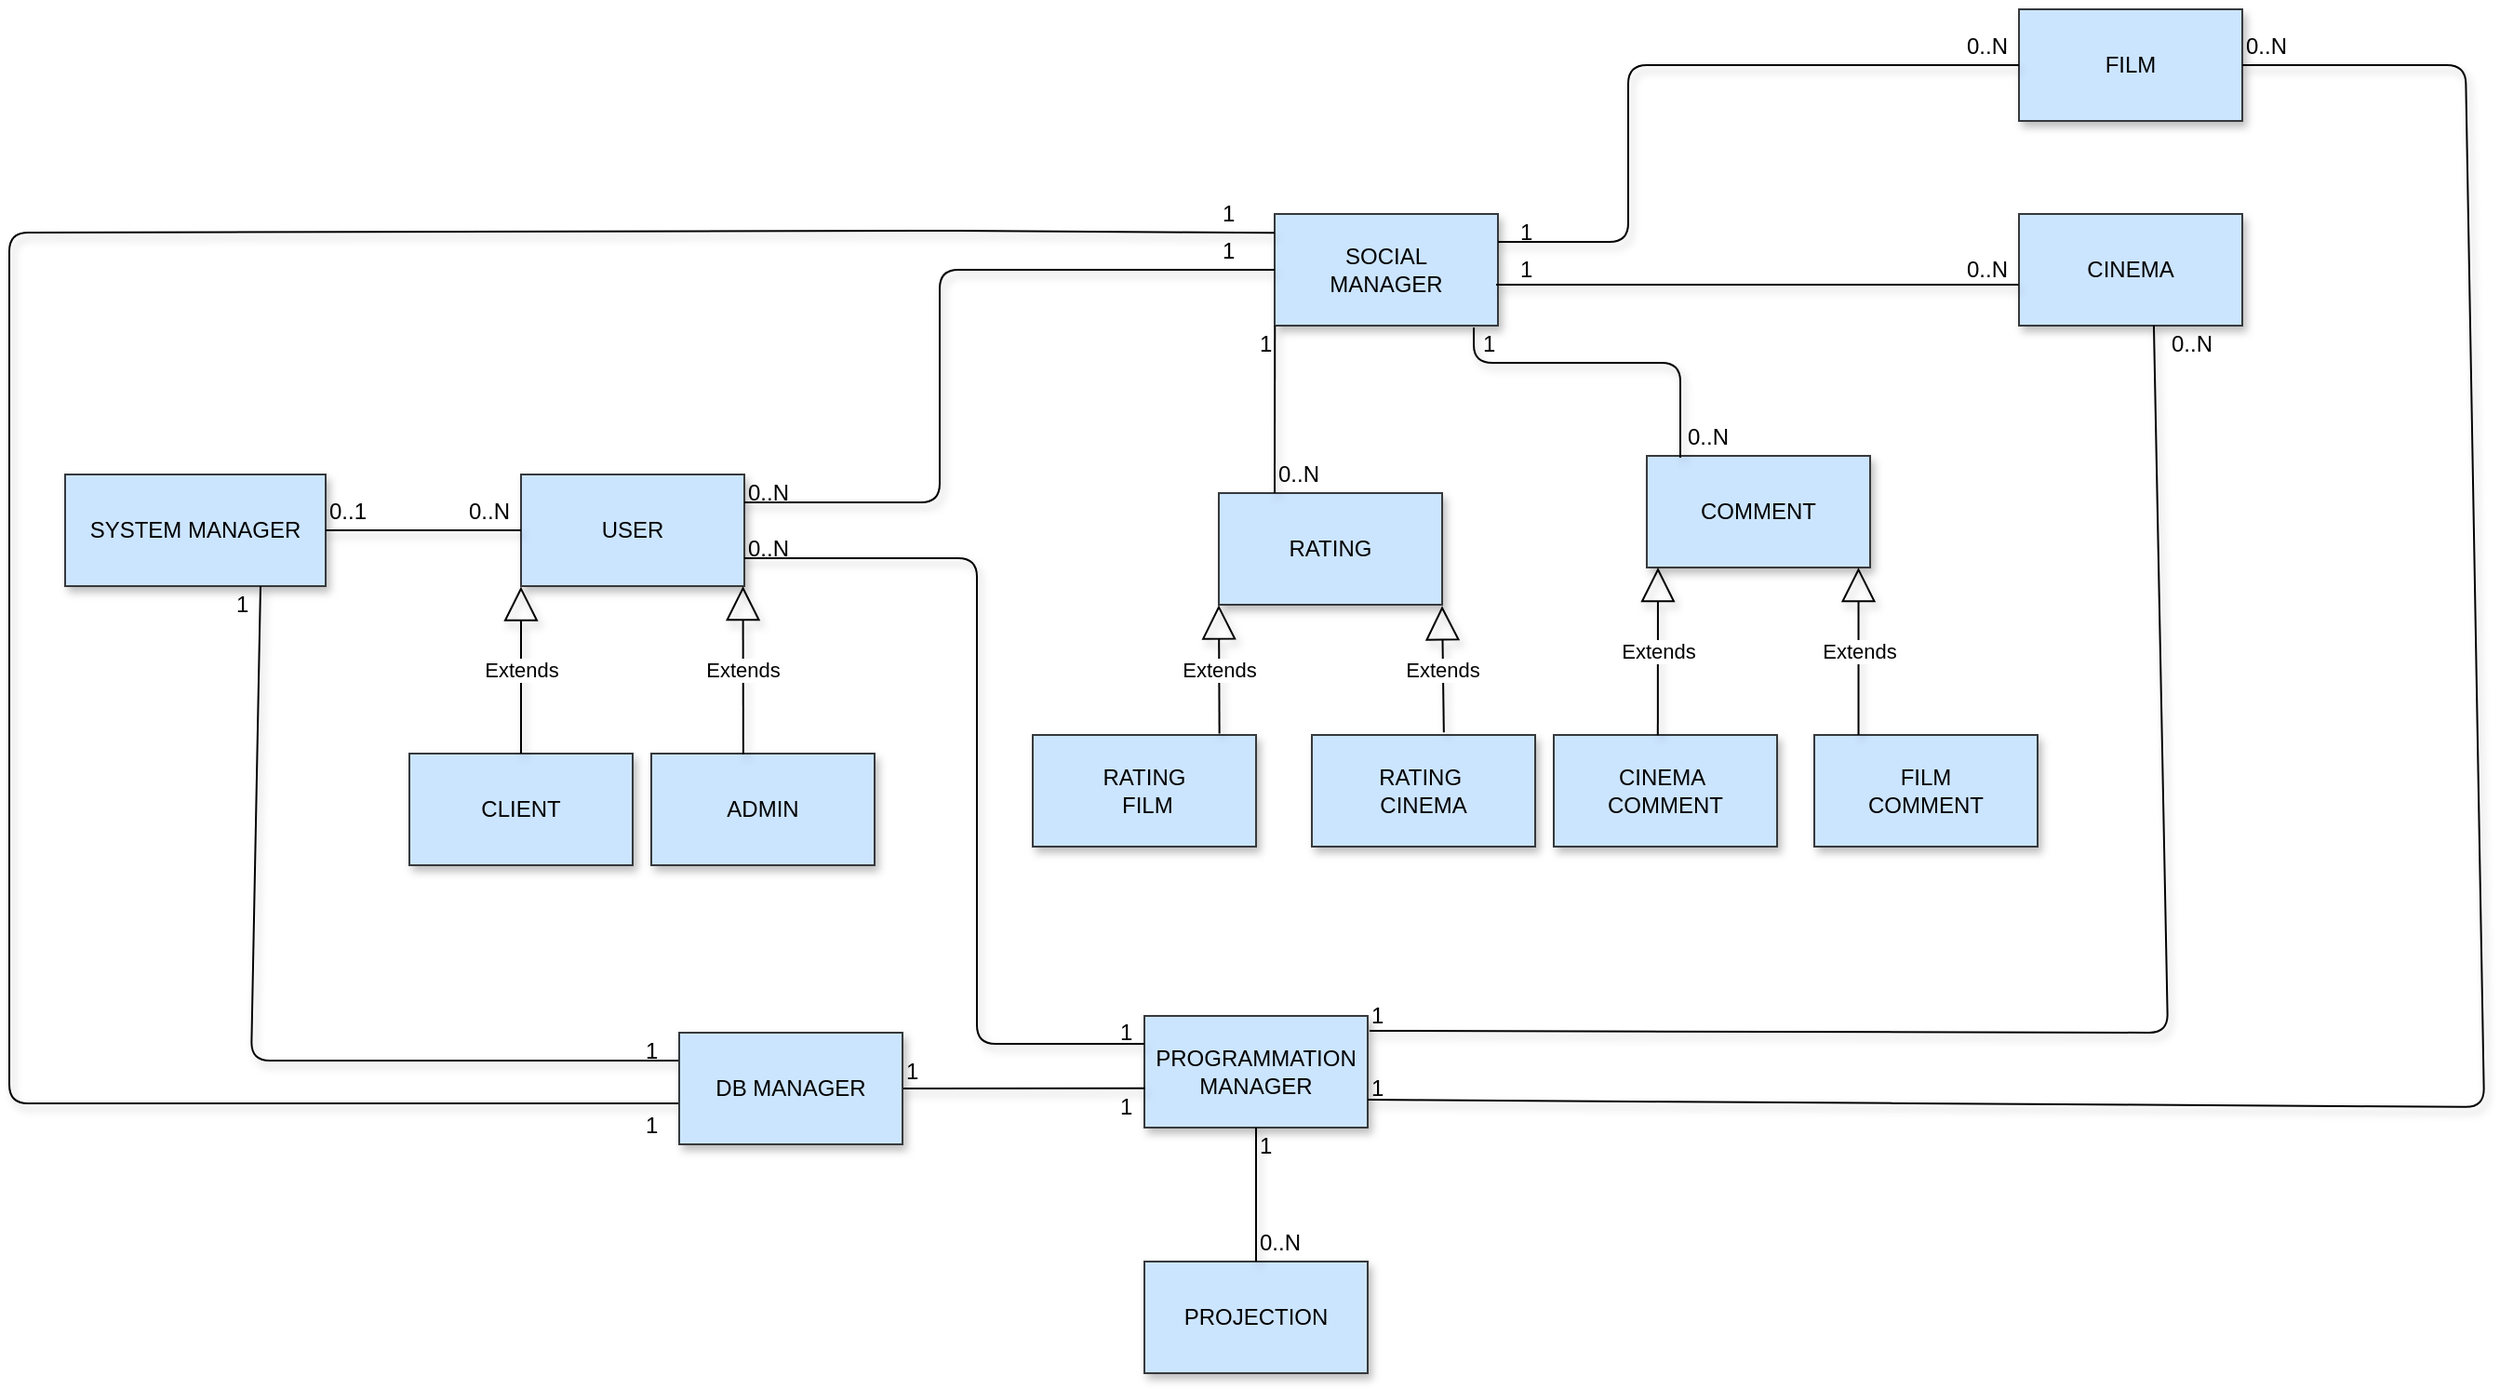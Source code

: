 <mxfile version="12.1.0" type="device" pages="1"><diagram id="Bxf1iPgv2D-pFVaHU1Q9" name="Pagina-1"><mxGraphModel dx="2370" dy="811" grid="1" gridSize="10" guides="1" tooltips="1" connect="1" arrows="1" fold="1" page="1" pageScale="1" pageWidth="827" pageHeight="1169" math="0" shadow="0"><root><mxCell id="0"/><mxCell id="1" parent="0"/><mxCell id="x7nz9GGV9tn5JTqJILxh-1" value="PROJECTION" style="rounded=0;whiteSpace=wrap;html=1;fillColor=#cce5ff;strokeColor=#36393d;shadow=1;" vertex="1" parent="1"><mxGeometry x="510" y="913" width="120" height="60" as="geometry"/></mxCell><mxCell id="x7nz9GGV9tn5JTqJILxh-2" value="PROGRAMMATION&lt;br&gt;MANAGER" style="rounded=0;whiteSpace=wrap;html=1;fillColor=#cce5ff;strokeColor=#36393d;shadow=1;" vertex="1" parent="1"><mxGeometry x="510" y="781" width="120" height="60" as="geometry"/></mxCell><mxCell id="x7nz9GGV9tn5JTqJILxh-3" value="CINEMA" style="rounded=0;whiteSpace=wrap;html=1;fillColor=#cce5ff;strokeColor=#36393d;shadow=1;" vertex="1" parent="1"><mxGeometry x="980" y="350" width="120" height="60" as="geometry"/></mxCell><mxCell id="x7nz9GGV9tn5JTqJILxh-4" value="FILM" style="rounded=0;whiteSpace=wrap;html=1;fillColor=#cce5ff;strokeColor=#36393d;shadow=1;" vertex="1" parent="1"><mxGeometry x="980" y="240" width="120" height="60" as="geometry"/></mxCell><mxCell id="x7nz9GGV9tn5JTqJILxh-5" value="FILM &lt;br&gt;COMMENT" style="rounded=0;whiteSpace=wrap;html=1;fillColor=#cce5ff;strokeColor=#36393d;shadow=1;" vertex="1" parent="1"><mxGeometry x="870" y="630" width="120" height="60" as="geometry"/></mxCell><mxCell id="x7nz9GGV9tn5JTqJILxh-6" value="CINEMA&amp;nbsp;&lt;br&gt;COMMENT" style="rounded=0;whiteSpace=wrap;html=1;fillColor=#cce5ff;strokeColor=#36393d;shadow=1;" vertex="1" parent="1"><mxGeometry x="730" y="630" width="120" height="60" as="geometry"/></mxCell><mxCell id="x7nz9GGV9tn5JTqJILxh-8" value="RATING&amp;nbsp;&lt;br&gt;CINEMA" style="rounded=0;whiteSpace=wrap;html=1;fillColor=#cce5ff;strokeColor=#36393d;shadow=1;" vertex="1" parent="1"><mxGeometry x="600" y="630" width="120" height="60" as="geometry"/></mxCell><mxCell id="x7nz9GGV9tn5JTqJILxh-9" value="RATING&lt;br&gt;&amp;nbsp;FILM" style="rounded=0;whiteSpace=wrap;html=1;fillColor=#cce5ff;strokeColor=#36393d;shadow=1;" vertex="1" parent="1"><mxGeometry x="450" y="630" width="120" height="60" as="geometry"/></mxCell><mxCell id="x7nz9GGV9tn5JTqJILxh-10" value="COMMENT" style="rounded=0;whiteSpace=wrap;html=1;fillColor=#cce5ff;strokeColor=#36393d;shadow=1;" vertex="1" parent="1"><mxGeometry x="780" y="480" width="120" height="60" as="geometry"/></mxCell><mxCell id="x7nz9GGV9tn5JTqJILxh-11" value="RATING" style="rounded=0;whiteSpace=wrap;html=1;fillColor=#cce5ff;strokeColor=#36393d;shadow=1;" vertex="1" parent="1"><mxGeometry x="550" y="500" width="120" height="60" as="geometry"/></mxCell><mxCell id="x7nz9GGV9tn5JTqJILxh-12" value="SOCIAL&lt;br&gt;MANAGER" style="rounded=0;whiteSpace=wrap;html=1;fillColor=#cce5ff;strokeColor=#36393d;shadow=1;" vertex="1" parent="1"><mxGeometry x="580" y="350" width="120" height="60" as="geometry"/></mxCell><mxCell id="x7nz9GGV9tn5JTqJILxh-13" value="ADMIN" style="rounded=0;whiteSpace=wrap;html=1;fillColor=#cce5ff;strokeColor=#36393d;shadow=1;" vertex="1" parent="1"><mxGeometry x="245" y="640" width="120" height="60" as="geometry"/></mxCell><mxCell id="x7nz9GGV9tn5JTqJILxh-14" value="CLIENT" style="rounded=0;whiteSpace=wrap;html=1;fillColor=#cce5ff;strokeColor=#36393d;shadow=1;" vertex="1" parent="1"><mxGeometry x="115" y="640" width="120" height="60" as="geometry"/></mxCell><mxCell id="x7nz9GGV9tn5JTqJILxh-15" value="USER" style="rounded=0;whiteSpace=wrap;html=1;fillColor=#cce5ff;strokeColor=#36393d;shadow=1;" vertex="1" parent="1"><mxGeometry x="175" y="490" width="120" height="60" as="geometry"/></mxCell><mxCell id="x7nz9GGV9tn5JTqJILxh-16" value="SYSTEM MANAGER" style="rounded=0;whiteSpace=wrap;html=1;fillColor=#cce5ff;strokeColor=#36393d;shadow=1;" vertex="1" parent="1"><mxGeometry x="-70" y="490" width="140" height="60" as="geometry"/></mxCell><mxCell id="x7nz9GGV9tn5JTqJILxh-17" value="" style="endArrow=none;html=1;exitX=1;exitY=0.5;exitDx=0;exitDy=0;entryX=0;entryY=0.5;entryDx=0;entryDy=0;shadow=1;" edge="1" parent="1" source="x7nz9GGV9tn5JTqJILxh-16" target="x7nz9GGV9tn5JTqJILxh-15"><mxGeometry width="50" height="50" relative="1" as="geometry"><mxPoint x="190" y="470" as="sourcePoint"/><mxPoint x="140" y="450" as="targetPoint"/></mxGeometry></mxCell><mxCell id="x7nz9GGV9tn5JTqJILxh-18" value="" style="endArrow=none;html=1;entryX=0;entryY=0.5;entryDx=0;entryDy=0;exitX=1;exitY=0.25;exitDx=0;exitDy=0;shadow=1;" edge="1" parent="1" source="x7nz9GGV9tn5JTqJILxh-15" target="x7nz9GGV9tn5JTqJILxh-12"><mxGeometry width="50" height="50" relative="1" as="geometry"><mxPoint x="40" y="640" as="sourcePoint"/><mxPoint x="90" y="590" as="targetPoint"/><Array as="points"><mxPoint x="400" y="505"/><mxPoint x="400" y="380"/></Array></mxGeometry></mxCell><mxCell id="x7nz9GGV9tn5JTqJILxh-19" value="Extends" style="endArrow=block;endSize=16;endFill=0;html=1;exitX=0.5;exitY=0;exitDx=0;exitDy=0;entryX=0;entryY=1.005;entryDx=0;entryDy=0;entryPerimeter=0;shadow=1;" edge="1" parent="1" source="x7nz9GGV9tn5JTqJILxh-14" target="x7nz9GGV9tn5JTqJILxh-15"><mxGeometry width="160" relative="1" as="geometry"><mxPoint x="245" y="810" as="sourcePoint"/><mxPoint x="186" y="552" as="targetPoint"/></mxGeometry></mxCell><mxCell id="x7nz9GGV9tn5JTqJILxh-20" value="Extends" style="endArrow=block;endSize=16;endFill=0;html=1;entryX=0.994;entryY=1;entryDx=0;entryDy=0;exitX=0.412;exitY=0.006;exitDx=0;exitDy=0;exitPerimeter=0;entryPerimeter=0;shadow=1;" edge="1" parent="1" source="x7nz9GGV9tn5JTqJILxh-13" target="x7nz9GGV9tn5JTqJILxh-15"><mxGeometry width="160" relative="1" as="geometry"><mxPoint x="255" y="820" as="sourcePoint"/><mxPoint x="415" y="820" as="targetPoint"/></mxGeometry></mxCell><mxCell id="x7nz9GGV9tn5JTqJILxh-21" value="Extends" style="endArrow=block;endSize=16;endFill=0;html=1;entryX=0;entryY=1.003;entryDx=0;entryDy=0;entryPerimeter=0;exitX=0.836;exitY=-0.012;exitDx=0;exitDy=0;exitPerimeter=0;shadow=1;" edge="1" parent="1" source="x7nz9GGV9tn5JTqJILxh-9" target="x7nz9GGV9tn5JTqJILxh-11"><mxGeometry width="160" relative="1" as="geometry"><mxPoint x="500" y="650" as="sourcePoint"/><mxPoint x="360" y="690" as="targetPoint"/></mxGeometry></mxCell><mxCell id="x7nz9GGV9tn5JTqJILxh-22" value="Extends" style="endArrow=block;endSize=16;endFill=0;html=1;entryX=1;entryY=1.011;entryDx=0;entryDy=0;exitX=0.591;exitY=-0.022;exitDx=0;exitDy=0;entryPerimeter=0;exitPerimeter=0;shadow=1;" edge="1" parent="1" source="x7nz9GGV9tn5JTqJILxh-8" target="x7nz9GGV9tn5JTqJILxh-11"><mxGeometry width="160" relative="1" as="geometry"><mxPoint x="660" y="640" as="sourcePoint"/><mxPoint x="370" y="700" as="targetPoint"/></mxGeometry></mxCell><mxCell id="x7nz9GGV9tn5JTqJILxh-23" value="Extends" style="endArrow=block;endSize=16;endFill=0;html=1;exitX=0.466;exitY=0.003;exitDx=0;exitDy=0;exitPerimeter=0;shadow=1;" edge="1" parent="1" source="x7nz9GGV9tn5JTqJILxh-6"><mxGeometry width="160" relative="1" as="geometry"><mxPoint x="710" y="670" as="sourcePoint"/><mxPoint x="786" y="540" as="targetPoint"/></mxGeometry></mxCell><mxCell id="x7nz9GGV9tn5JTqJILxh-24" value="Extends" style="endArrow=block;endSize=16;endFill=0;html=1;entryX=0.948;entryY=1.001;entryDx=0;entryDy=0;entryPerimeter=0;exitX=0.198;exitY=0;exitDx=0;exitDy=0;exitPerimeter=0;shadow=1;" edge="1" parent="1" source="x7nz9GGV9tn5JTqJILxh-5" target="x7nz9GGV9tn5JTqJILxh-10"><mxGeometry width="160" relative="1" as="geometry"><mxPoint x="810" y="660" as="sourcePoint"/><mxPoint x="390" y="720" as="targetPoint"/></mxGeometry></mxCell><mxCell id="x7nz9GGV9tn5JTqJILxh-25" value="" style="endArrow=none;html=1;entryX=0;entryY=0.5;entryDx=0;entryDy=0;exitX=1;exitY=0.25;exitDx=0;exitDy=0;shadow=1;" edge="1" parent="1" source="x7nz9GGV9tn5JTqJILxh-12" target="x7nz9GGV9tn5JTqJILxh-4"><mxGeometry width="50" height="50" relative="1" as="geometry"><mxPoint x="50" y="650" as="sourcePoint"/><mxPoint x="100" y="600" as="targetPoint"/><Array as="points"><mxPoint x="770" y="365"/><mxPoint x="770" y="270"/></Array></mxGeometry></mxCell><mxCell id="x7nz9GGV9tn5JTqJILxh-26" value="" style="endArrow=none;html=1;entryX=0.001;entryY=1.003;entryDx=0;entryDy=0;entryPerimeter=0;exitX=0.25;exitY=0;exitDx=0;exitDy=0;shadow=1;" edge="1" parent="1" source="x7nz9GGV9tn5JTqJILxh-11" target="x7nz9GGV9tn5JTqJILxh-12"><mxGeometry width="50" height="50" relative="1" as="geometry"><mxPoint x="587" y="489" as="sourcePoint"/><mxPoint x="110" y="610" as="targetPoint"/></mxGeometry></mxCell><mxCell id="x7nz9GGV9tn5JTqJILxh-27" value="" style="endArrow=none;html=1;exitX=0.15;exitY=0.017;exitDx=0;exitDy=0;exitPerimeter=0;entryX=0.892;entryY=1.017;entryDx=0;entryDy=0;entryPerimeter=0;shadow=1;" edge="1" parent="1" source="x7nz9GGV9tn5JTqJILxh-10" target="x7nz9GGV9tn5JTqJILxh-12"><mxGeometry width="50" height="50" relative="1" as="geometry"><mxPoint x="70" y="670" as="sourcePoint"/><mxPoint x="120" y="620" as="targetPoint"/><Array as="points"><mxPoint x="798" y="430"/><mxPoint x="687" y="430"/></Array></mxGeometry></mxCell><mxCell id="x7nz9GGV9tn5JTqJILxh-28" value="" style="endArrow=none;html=1;entryX=0.75;entryY=1;entryDx=0;entryDy=0;exitX=0;exitY=0.25;exitDx=0;exitDy=0;shadow=1;" edge="1" parent="1" source="x7nz9GGV9tn5JTqJILxh-40" target="x7nz9GGV9tn5JTqJILxh-16"><mxGeometry width="50" height="50" relative="1" as="geometry"><mxPoint x="80" y="680" as="sourcePoint"/><mxPoint x="130" y="630" as="targetPoint"/><Array as="points"><mxPoint x="30" y="805"/></Array></mxGeometry></mxCell><mxCell id="x7nz9GGV9tn5JTqJILxh-30" value="" style="endArrow=none;html=1;exitX=0;exitY=0.633;exitDx=0;exitDy=0;exitPerimeter=0;entryX=-0.001;entryY=0.168;entryDx=0;entryDy=0;entryPerimeter=0;shadow=1;" edge="1" parent="1" source="x7nz9GGV9tn5JTqJILxh-40" target="x7nz9GGV9tn5JTqJILxh-12"><mxGeometry width="50" height="50" relative="1" as="geometry"><mxPoint x="100" y="700" as="sourcePoint"/><mxPoint x="150" y="650" as="targetPoint"/><Array as="points"><mxPoint x="-100" y="828"/><mxPoint x="-100" y="360"/><mxPoint x="400" y="359"/></Array></mxGeometry></mxCell><mxCell id="x7nz9GGV9tn5JTqJILxh-31" value="" style="endArrow=none;html=1;entryX=1;entryY=0.75;entryDx=0;entryDy=0;exitX=0;exitY=0.25;exitDx=0;exitDy=0;shadow=1;" edge="1" parent="1" source="x7nz9GGV9tn5JTqJILxh-2" target="x7nz9GGV9tn5JTqJILxh-15"><mxGeometry width="50" height="50" relative="1" as="geometry"><mxPoint x="110" y="710" as="sourcePoint"/><mxPoint x="160" y="660" as="targetPoint"/><Array as="points"><mxPoint x="420" y="796"/><mxPoint x="420" y="535"/></Array></mxGeometry></mxCell><mxCell id="x7nz9GGV9tn5JTqJILxh-32" value="" style="endArrow=none;html=1;exitX=0.002;exitY=0.647;exitDx=0;exitDy=0;entryX=1;entryY=0.5;entryDx=0;entryDy=0;exitPerimeter=0;shadow=1;" edge="1" parent="1" source="x7nz9GGV9tn5JTqJILxh-2" target="x7nz9GGV9tn5JTqJILxh-40"><mxGeometry width="50" height="50" relative="1" as="geometry"><mxPoint x="120" y="720" as="sourcePoint"/><mxPoint x="170" y="670" as="targetPoint"/><Array as="points"/></mxGeometry></mxCell><mxCell id="x7nz9GGV9tn5JTqJILxh-33" value="" style="endArrow=none;html=1;entryX=0.5;entryY=1;entryDx=0;entryDy=0;exitX=0.5;exitY=0;exitDx=0;exitDy=0;shadow=1;" edge="1" parent="1" source="x7nz9GGV9tn5JTqJILxh-1" target="x7nz9GGV9tn5JTqJILxh-2"><mxGeometry width="50" height="50" relative="1" as="geometry"><mxPoint x="130" y="730" as="sourcePoint"/><mxPoint x="180" y="680" as="targetPoint"/></mxGeometry></mxCell><mxCell id="x7nz9GGV9tn5JTqJILxh-34" value="" style="endArrow=none;html=1;entryX=1;entryY=0.75;entryDx=0;entryDy=0;exitX=1;exitY=0.5;exitDx=0;exitDy=0;shadow=1;" edge="1" parent="1" source="x7nz9GGV9tn5JTqJILxh-4" target="x7nz9GGV9tn5JTqJILxh-2"><mxGeometry width="50" height="50" relative="1" as="geometry"><mxPoint x="140" y="740" as="sourcePoint"/><mxPoint x="190" y="690" as="targetPoint"/><Array as="points"><mxPoint x="1220" y="270"/><mxPoint x="1230" y="830"/></Array></mxGeometry></mxCell><mxCell id="x7nz9GGV9tn5JTqJILxh-35" value="" style="endArrow=none;html=1;entryX=1.008;entryY=0.133;entryDx=0;entryDy=0;exitX=0.604;exitY=0.999;exitDx=0;exitDy=0;exitPerimeter=0;entryPerimeter=0;shadow=1;" edge="1" parent="1" source="x7nz9GGV9tn5JTqJILxh-3" target="x7nz9GGV9tn5JTqJILxh-2"><mxGeometry width="50" height="50" relative="1" as="geometry"><mxPoint x="1030" y="811" as="sourcePoint"/><mxPoint x="200" y="700" as="targetPoint"/><Array as="points"><mxPoint x="1060" y="790"/></Array></mxGeometry></mxCell><mxCell id="x7nz9GGV9tn5JTqJILxh-36" value="" style="endArrow=none;html=1;entryX=0.992;entryY=0.633;entryDx=0;entryDy=0;entryPerimeter=0;exitX=-0.002;exitY=0.633;exitDx=0;exitDy=0;exitPerimeter=0;shadow=1;" edge="1" parent="1" source="x7nz9GGV9tn5JTqJILxh-3" target="x7nz9GGV9tn5JTqJILxh-12"><mxGeometry width="50" height="50" relative="1" as="geometry"><mxPoint x="160" y="760" as="sourcePoint"/><mxPoint x="210" y="710" as="targetPoint"/></mxGeometry></mxCell><mxCell id="x7nz9GGV9tn5JTqJILxh-40" value="DB MANAGER" style="rounded=0;whiteSpace=wrap;html=1;fillColor=#cce5ff;strokeColor=#36393d;shadow=1;" vertex="1" parent="1"><mxGeometry x="260" y="790" width="120" height="60" as="geometry"/></mxCell><mxCell id="x7nz9GGV9tn5JTqJILxh-41" value="1" style="text;html=1;resizable=0;points=[];autosize=1;align=left;verticalAlign=top;spacingTop=-4;shadow=1;" vertex="1" parent="1"><mxGeometry x="570.069" y="410" width="20" height="20" as="geometry"/></mxCell><mxCell id="x7nz9GGV9tn5JTqJILxh-42" value="1" style="text;html=1;resizable=0;points=[];autosize=1;align=left;verticalAlign=top;spacingTop=-4;shadow=1;" vertex="1" parent="1"><mxGeometry x="550.069" y="360" width="20" height="20" as="geometry"/></mxCell><mxCell id="x7nz9GGV9tn5JTqJILxh-43" value="1" style="text;html=1;resizable=0;points=[];autosize=1;align=left;verticalAlign=top;spacingTop=-4;shadow=1;" vertex="1" parent="1"><mxGeometry x="550.069" y="340" width="20" height="20" as="geometry"/></mxCell><mxCell id="x7nz9GGV9tn5JTqJILxh-44" value="1" style="text;html=1;resizable=0;points=[];autosize=1;align=left;verticalAlign=top;spacingTop=-4;shadow=1;" vertex="1" parent="1"><mxGeometry x="690.069" y="410" width="20" height="20" as="geometry"/></mxCell><mxCell id="x7nz9GGV9tn5JTqJILxh-45" value="1" style="text;html=1;resizable=0;points=[];autosize=1;align=left;verticalAlign=top;spacingTop=-4;shadow=1;" vertex="1" parent="1"><mxGeometry x="710.069" y="370" width="20" height="20" as="geometry"/></mxCell><mxCell id="x7nz9GGV9tn5JTqJILxh-46" value="1" style="text;html=1;resizable=0;points=[];autosize=1;align=left;verticalAlign=top;spacingTop=-4;shadow=1;" vertex="1" parent="1"><mxGeometry x="710.069" y="350" width="20" height="20" as="geometry"/></mxCell><mxCell id="x7nz9GGV9tn5JTqJILxh-47" value="1" style="text;html=1;resizable=0;points=[];autosize=1;align=left;verticalAlign=top;spacingTop=-4;shadow=1;" vertex="1" parent="1"><mxGeometry x="494.929" y="780" width="20" height="20" as="geometry"/></mxCell><mxCell id="x7nz9GGV9tn5JTqJILxh-48" value="1" style="text;html=1;resizable=0;points=[];autosize=1;align=left;verticalAlign=top;spacingTop=-4;shadow=1;" vertex="1" parent="1"><mxGeometry x="494.929" y="820" width="20" height="20" as="geometry"/></mxCell><mxCell id="x7nz9GGV9tn5JTqJILxh-49" value="1" style="text;html=1;resizable=0;points=[];autosize=1;align=left;verticalAlign=top;spacingTop=-4;shadow=1;" vertex="1" parent="1"><mxGeometry x="569.929" y="841" width="20" height="20" as="geometry"/></mxCell><mxCell id="x7nz9GGV9tn5JTqJILxh-50" value="1" style="text;html=1;resizable=0;points=[];autosize=1;align=left;verticalAlign=top;spacingTop=-4;shadow=1;" vertex="1" parent="1"><mxGeometry x="629.929" y="810" width="20" height="20" as="geometry"/></mxCell><mxCell id="x7nz9GGV9tn5JTqJILxh-51" value="1" style="text;html=1;resizable=0;points=[];autosize=1;align=left;verticalAlign=top;spacingTop=-4;shadow=1;" vertex="1" parent="1"><mxGeometry x="629.929" y="771" width="20" height="20" as="geometry"/></mxCell><mxCell id="x7nz9GGV9tn5JTqJILxh-52" value="1" style="text;html=1;resizable=0;points=[];autosize=1;align=left;verticalAlign=top;spacingTop=-4;shadow=1;" vertex="1" parent="1"><mxGeometry x="240.143" y="830" width="20" height="20" as="geometry"/></mxCell><mxCell id="x7nz9GGV9tn5JTqJILxh-53" value="1" style="text;html=1;resizable=0;points=[];autosize=1;align=left;verticalAlign=top;spacingTop=-4;shadow=1;" vertex="1" parent="1"><mxGeometry x="240.143" y="790" width="20" height="20" as="geometry"/></mxCell><mxCell id="x7nz9GGV9tn5JTqJILxh-54" value="1" style="text;html=1;resizable=0;points=[];autosize=1;align=left;verticalAlign=top;spacingTop=-4;shadow=1;" vertex="1" parent="1"><mxGeometry x="380.143" y="801" width="20" height="20" as="geometry"/></mxCell><mxCell id="x7nz9GGV9tn5JTqJILxh-55" value="1" style="text;html=1;resizable=0;points=[];autosize=1;align=left;verticalAlign=top;spacingTop=-4;shadow=1;" vertex="1" parent="1"><mxGeometry x="20" y="550" width="20" height="20" as="geometry"/></mxCell><mxCell id="x7nz9GGV9tn5JTqJILxh-56" value="0..1" style="text;html=1;resizable=0;points=[];autosize=1;align=left;verticalAlign=top;spacingTop=-4;shadow=1;" vertex="1" parent="1"><mxGeometry x="70" y="500.2" width="40" height="20" as="geometry"/></mxCell><mxCell id="x7nz9GGV9tn5JTqJILxh-59" value="0..N" style="text;html=1;resizable=0;points=[];autosize=1;align=left;verticalAlign=top;spacingTop=-4;shadow=1;" vertex="1" parent="1"><mxGeometry x="950" y="249.833" width="40" height="20" as="geometry"/></mxCell><mxCell id="x7nz9GGV9tn5JTqJILxh-60" value="0..N" style="text;html=1;resizable=0;points=[];autosize=1;align=left;verticalAlign=top;spacingTop=-4;shadow=1;" vertex="1" parent="1"><mxGeometry x="570" y="892.833" width="40" height="20" as="geometry"/></mxCell><mxCell id="x7nz9GGV9tn5JTqJILxh-61" value="0..N" style="text;html=1;resizable=0;points=[];autosize=1;align=left;verticalAlign=top;spacingTop=-4;shadow=1;" vertex="1" parent="1"><mxGeometry x="579.714" y="479.833" width="40" height="20" as="geometry"/></mxCell><mxCell id="x7nz9GGV9tn5JTqJILxh-62" value="0..N" style="text;html=1;resizable=0;points=[];autosize=1;align=left;verticalAlign=top;spacingTop=-4;shadow=1;" vertex="1" parent="1"><mxGeometry x="800.214" y="459.833" width="40" height="20" as="geometry"/></mxCell><mxCell id="x7nz9GGV9tn5JTqJILxh-63" value="0..N" style="text;html=1;resizable=0;points=[];autosize=1;align=left;verticalAlign=top;spacingTop=-4;shadow=1;" vertex="1" parent="1"><mxGeometry x="295" y="519.833" width="40" height="20" as="geometry"/></mxCell><mxCell id="x7nz9GGV9tn5JTqJILxh-64" value="0..N" style="text;html=1;resizable=0;points=[];autosize=1;align=left;verticalAlign=top;spacingTop=-4;shadow=1;" vertex="1" parent="1"><mxGeometry x="295" y="489.833" width="40" height="20" as="geometry"/></mxCell><mxCell id="x7nz9GGV9tn5JTqJILxh-65" value="0..N" style="text;html=1;resizable=0;points=[];autosize=1;align=left;verticalAlign=top;spacingTop=-4;shadow=1;" vertex="1" parent="1"><mxGeometry x="145" y="500.333" width="40" height="20" as="geometry"/></mxCell><mxCell id="x7nz9GGV9tn5JTqJILxh-68" value="0..N" style="text;html=1;resizable=0;points=[];autosize=1;align=left;verticalAlign=top;spacingTop=-4;shadow=1;" vertex="1" parent="1"><mxGeometry x="1100" y="249.833" width="40" height="20" as="geometry"/></mxCell><mxCell id="x7nz9GGV9tn5JTqJILxh-69" value="0..N" style="text;html=1;resizable=0;points=[];autosize=1;align=left;verticalAlign=top;spacingTop=-4;shadow=1;" vertex="1" parent="1"><mxGeometry x="950" y="369.833" width="40" height="20" as="geometry"/></mxCell><mxCell id="x7nz9GGV9tn5JTqJILxh-70" value="0..N" style="text;html=1;resizable=0;points=[];autosize=1;align=left;verticalAlign=top;spacingTop=-4;shadow=1;" vertex="1" parent="1"><mxGeometry x="1060" y="409.833" width="40" height="20" as="geometry"/></mxCell></root></mxGraphModel></diagram></mxfile>